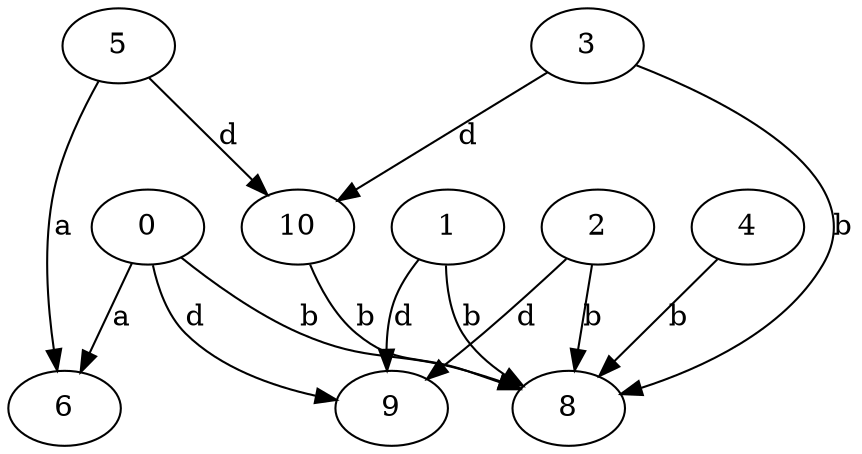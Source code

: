strict digraph  {
0;
4;
5;
1;
6;
8;
2;
9;
3;
10;
0 -> 6  [label=a];
0 -> 8  [label=b];
0 -> 9  [label=d];
4 -> 8  [label=b];
5 -> 6  [label=a];
5 -> 10  [label=d];
1 -> 8  [label=b];
1 -> 9  [label=d];
2 -> 8  [label=b];
2 -> 9  [label=d];
3 -> 8  [label=b];
3 -> 10  [label=d];
10 -> 8  [label=b];
}
